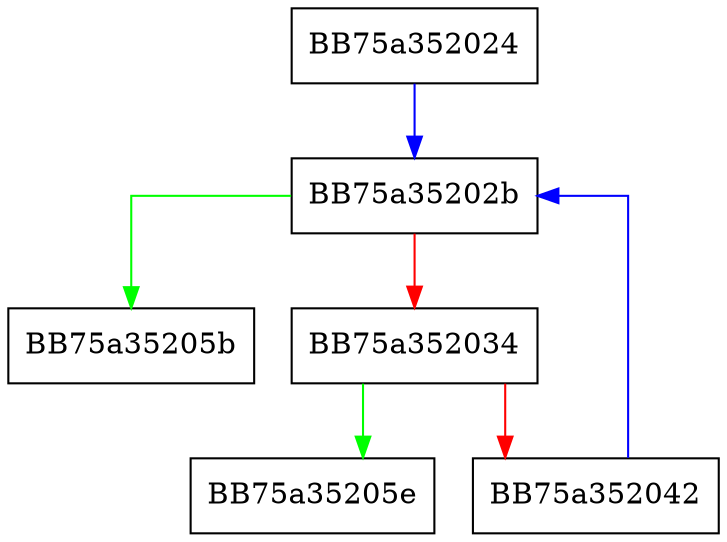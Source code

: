 digraph skip_ignored {
  node [shape="box"];
  graph [splines=ortho];
  BB75a352024 -> BB75a35202b [color="blue"];
  BB75a35202b -> BB75a35205b [color="green"];
  BB75a35202b -> BB75a352034 [color="red"];
  BB75a352034 -> BB75a35205e [color="green"];
  BB75a352034 -> BB75a352042 [color="red"];
  BB75a352042 -> BB75a35202b [color="blue"];
}
